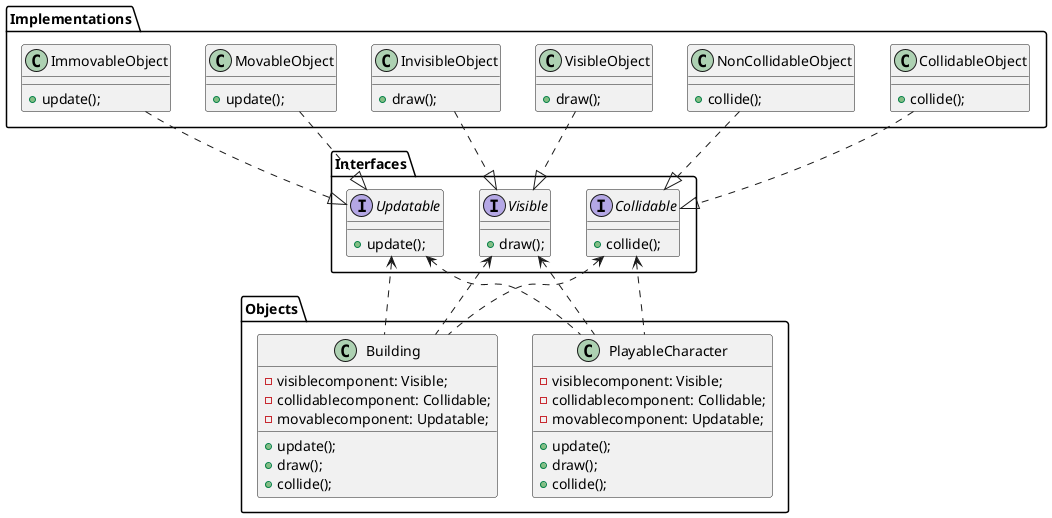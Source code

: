 @startuml
package Interfaces{
    interface Updatable{
        + update();
    }

    interface Visible{
        + draw();
    }

    interface Collidable{
        + collide();
    }
}

package Implementations{
    class VisibleObject{
        + draw();
    }

    class InvisibleObject{
        + draw();
    }

    class CollidableObject{
        + collide();
    }

    class NonCollidableObject{
        + collide();
    }

    class MovableObject{
        + update();
    }

    class ImmovableObject{
        + update();
    }
}

package Objects{
    class PlayableCharacter{
        + update();
        + draw();
        + collide();
        - visiblecomponent: Visible;
        - collidablecomponent: Collidable;
        - movablecomponent: Updatable;
    }

    class Building{
        + update();
        + draw();
        + collide();
        - visiblecomponent: Visible;
        - collidablecomponent: Collidable;
        - movablecomponent: Updatable;
    }
}

VisibleObject .down.|> Visible
InvisibleObject .down.|> Visible
CollidableObject .down.|> Collidable
NonCollidableObject .down.|> Collidable
MovableObject .down.|> Updatable
ImmovableObject .down.|> Updatable
Building .up.> Updatable
Building .up.> Visible
Building .up.> Collidable
PlayableCharacter .up.> Updatable
PlayableCharacter .up.> Visible
PlayableCharacter .up.> Collidable

@enduml
